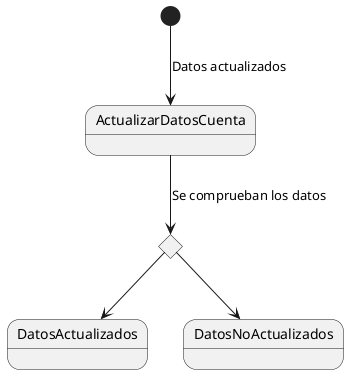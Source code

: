 @startuml
skinparam defaultFontName Arial
top to bottom direction

[*] --> ActualizarDatosCuenta: Datos actualizados
state ComprobarDatos <<choice>>
ActualizarDatosCuenta --> ComprobarDatos: Se comprueban los datos
ComprobarDatos --> DatosActualizados
ComprobarDatos --> DatosNoActualizados
@enduml
